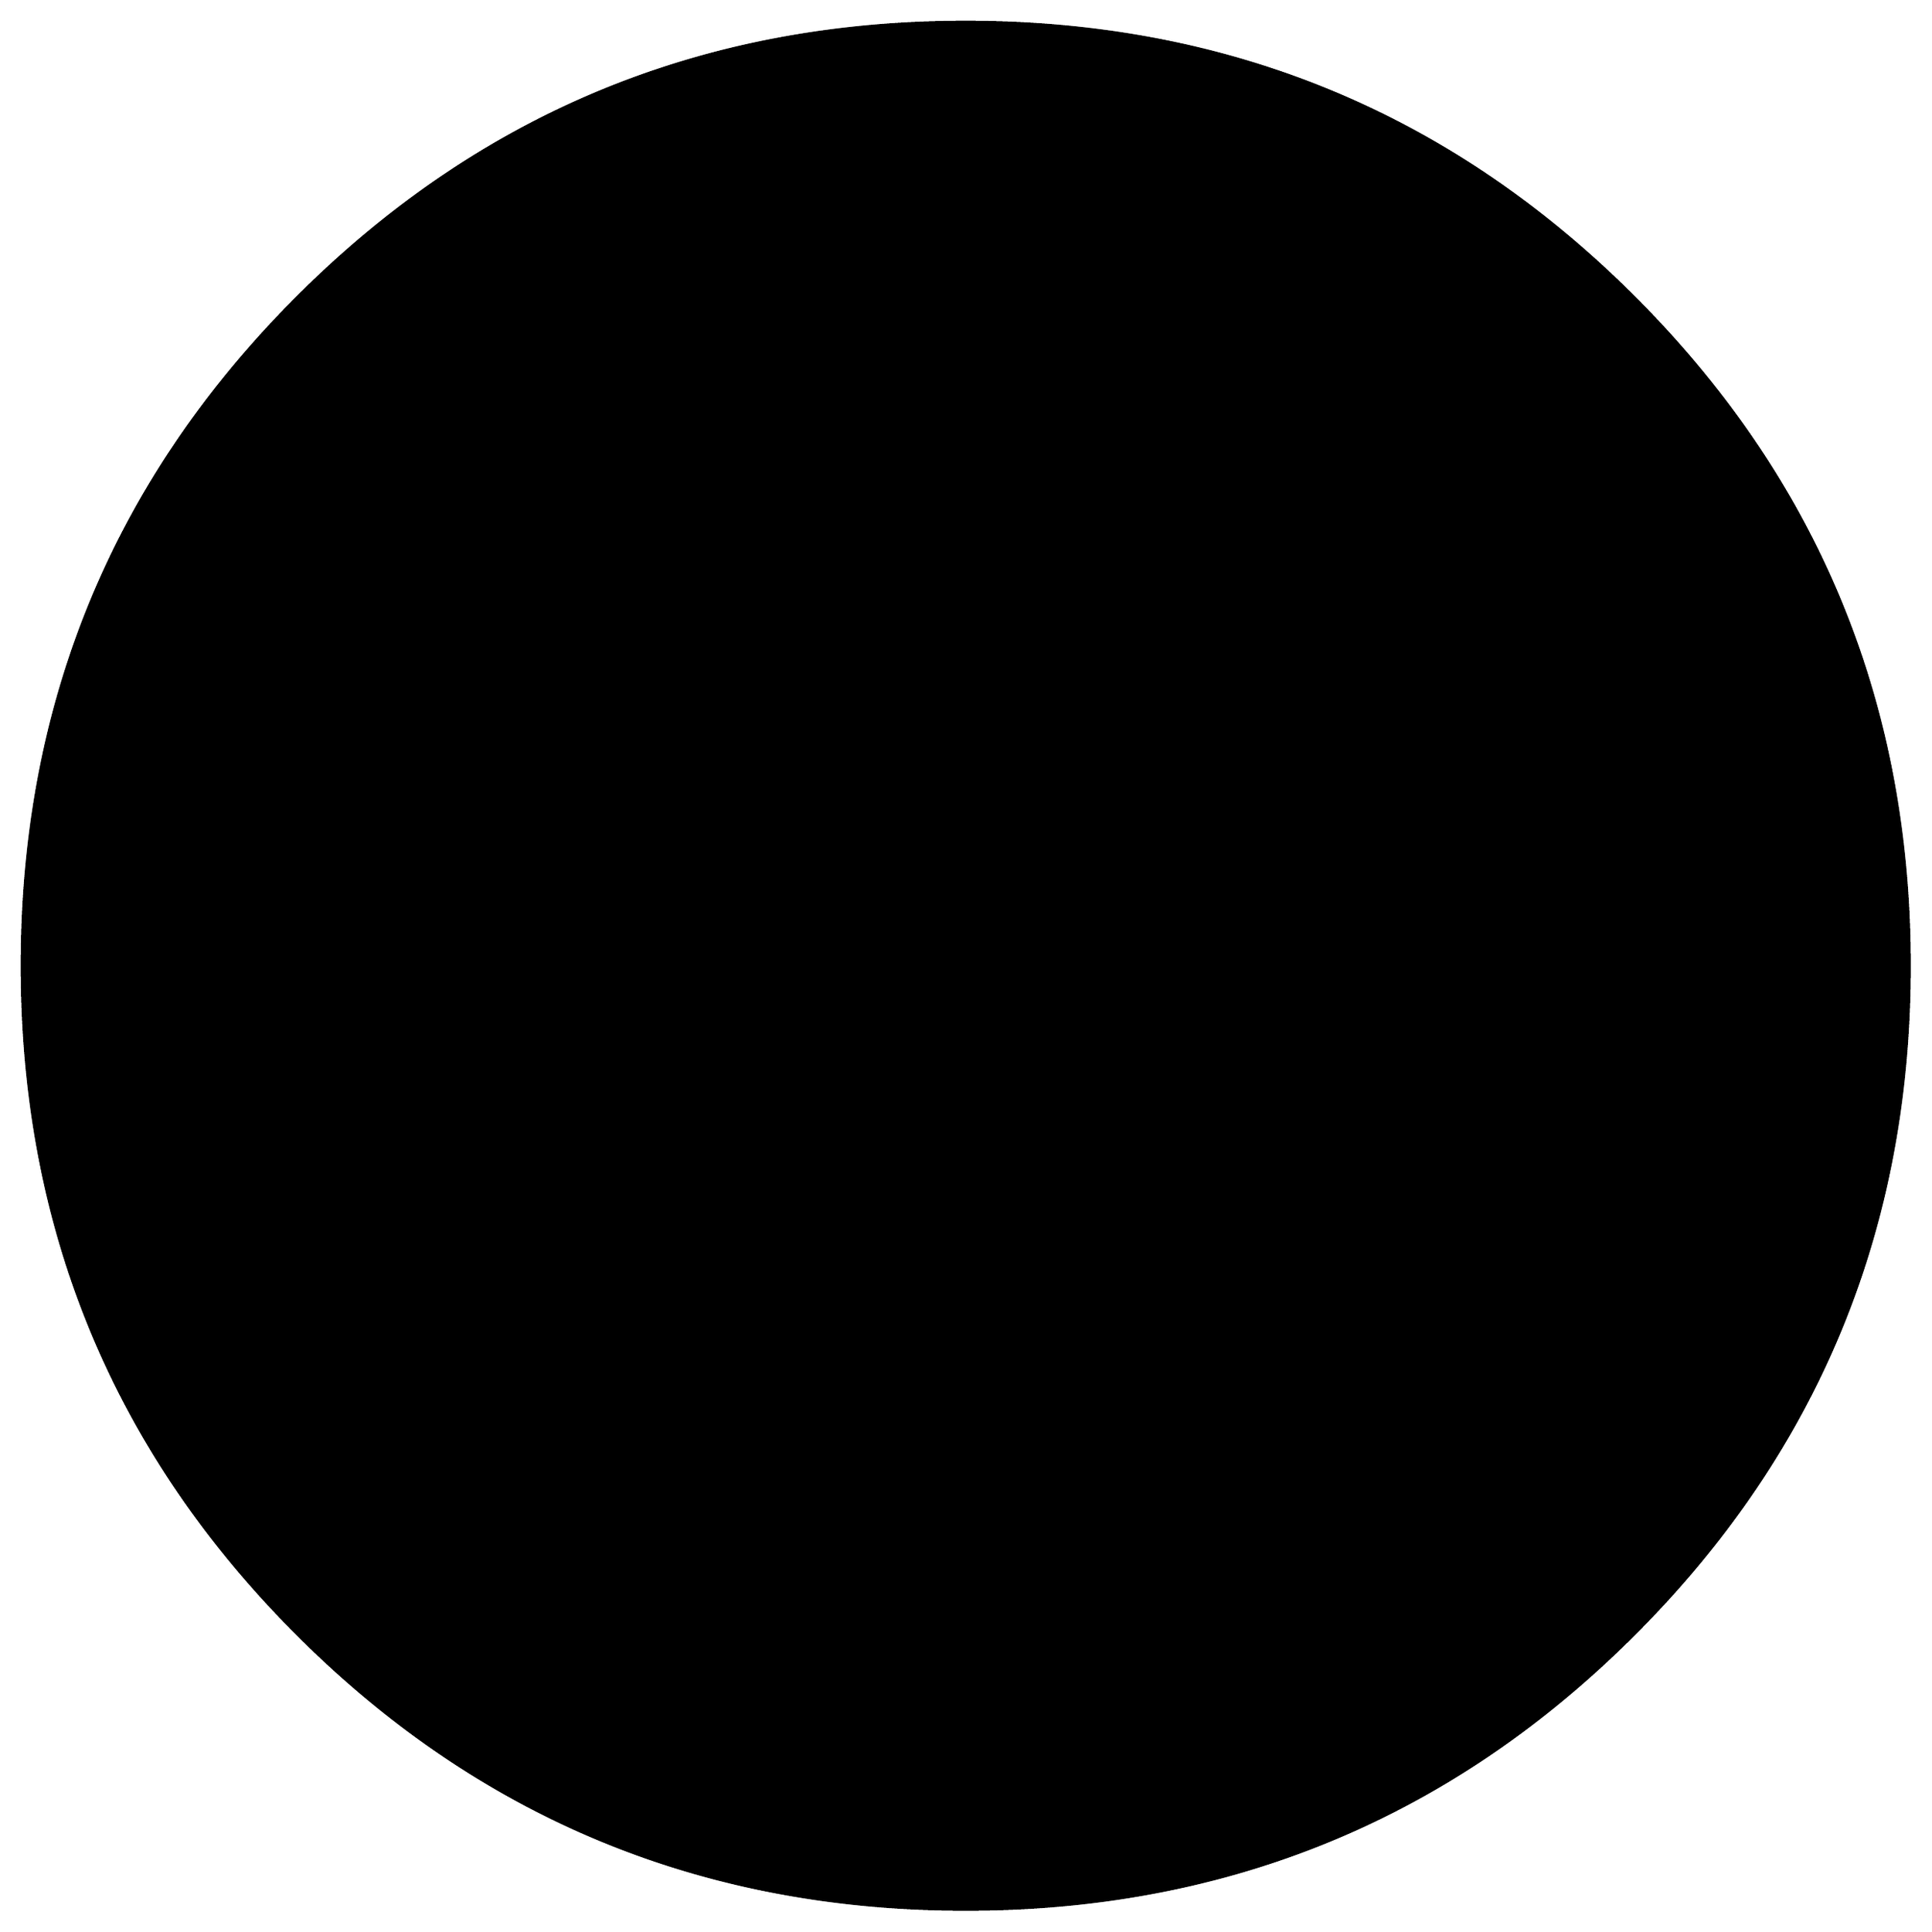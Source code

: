 


\begin{tikzpicture}[y=0.80pt, x=0.80pt, yscale=-1.0, xscale=1.0, inner sep=0pt, outer sep=0pt]
\begin{scope}[shift={(100.0,1706.0)},nonzero rule]
  \path[draw=.,fill=.,line width=1.600pt] (1178.0,-582.0) ..
    controls (1178.0,-424.0) and (1122.667,-289.667) ..
    (1012.0,-179.0) .. controls (901.333,-68.333) and (767.0,-13.0)
    .. (609.0,-13.0) .. controls (451.0,-13.0) and (316.667,-68.333)
    .. (206.0,-179.0) .. controls (95.333,-289.667) and
    (40.0,-424.0) .. (40.0,-582.0) .. controls (40.0,-740.0) and
    (95.333,-874.333) .. (206.0,-985.0) .. controls (316.667,-1095.667)
    and (451.0,-1151.0) .. (609.0,-1151.0) .. controls
    (767.0,-1151.0) and (901.333,-1095.667) .. (1012.0,-985.0) ..
    controls (1122.667,-874.333) and (1178.0,-740.0) ..
    (1178.0,-582.0) -- cycle;
\end{scope}

\end{tikzpicture}

